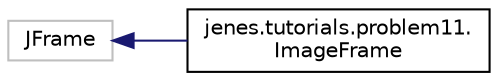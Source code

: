 digraph "Representación gráfica de la clase"
{
  edge [fontname="Helvetica",fontsize="10",labelfontname="Helvetica",labelfontsize="10"];
  node [fontname="Helvetica",fontsize="10",shape=record];
  rankdir="LR";
  Node1 [label="JFrame",height=0.2,width=0.4,color="grey75", fillcolor="white", style="filled"];
  Node1 -> Node2 [dir="back",color="midnightblue",fontsize="10",style="solid",fontname="Helvetica"];
  Node2 [label="jenes.tutorials.problem11.\lImageFrame",height=0.2,width=0.4,color="black", fillcolor="white", style="filled",URL="$classjenes_1_1tutorials_1_1problem11_1_1_image_frame.html"];
}
